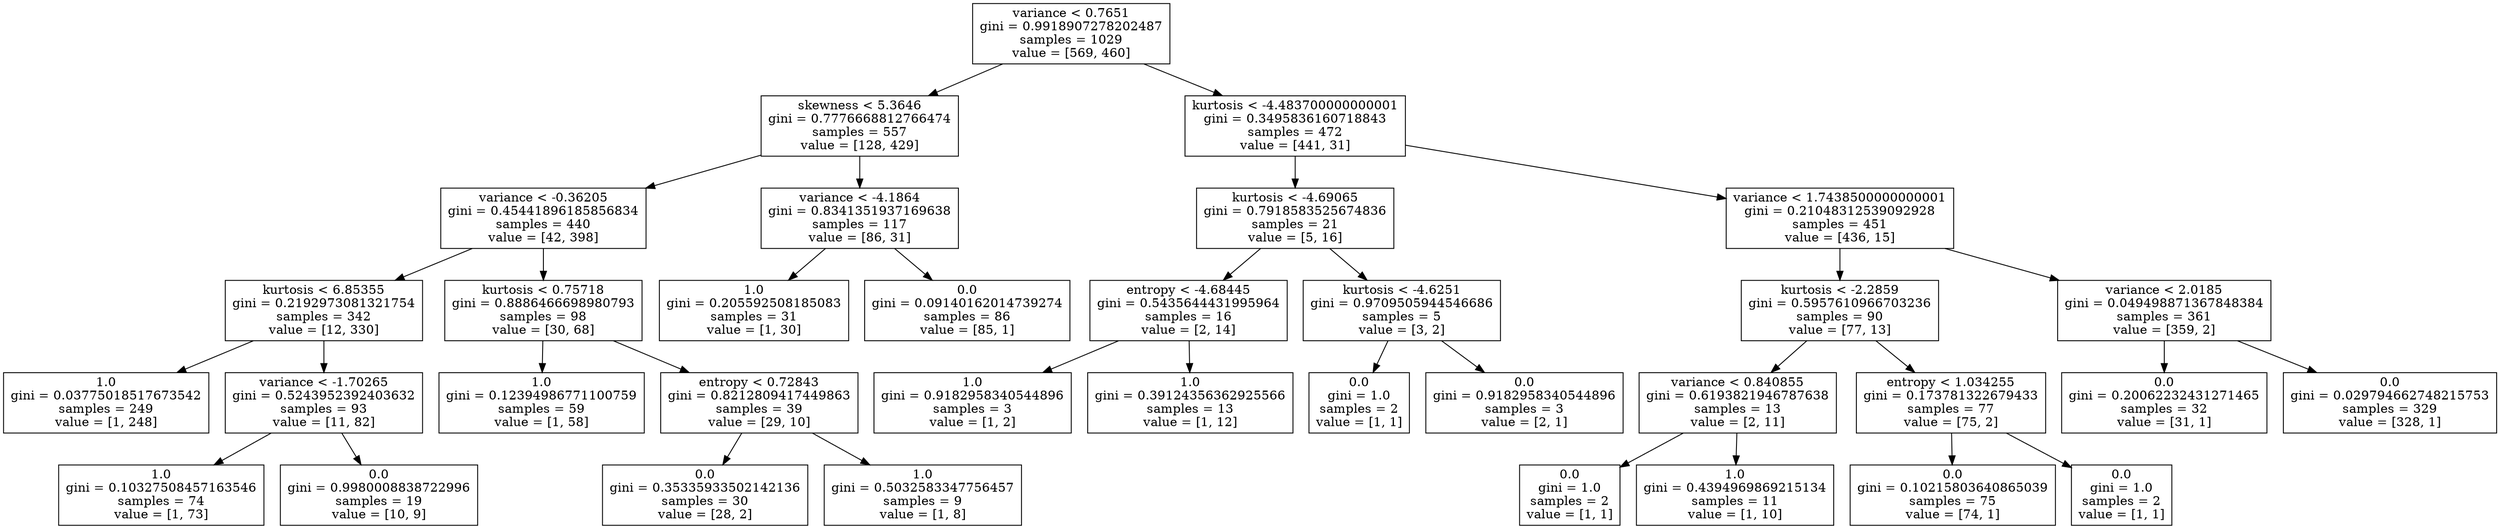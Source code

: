 digraph Tree {
node [shape=box] ;
35 [label="variance < 0.7651\ngini = 0.9918907278202487\nsamples = 1029\nvalue = [569, 460]"] ;
35 -> 36
36 [label="skewness < 5.3646\ngini = 0.7776668812766474\nsamples = 557\nvalue = [128, 429]"] ;
36 -> 37
37 [label="variance < -0.36205\ngini = 0.45441896185856834\nsamples = 440\nvalue = [42, 398]"] ;
37 -> 38
38 [label="kurtosis < 6.85355\ngini = 0.2192973081321754\nsamples = 342\nvalue = [12, 330]"] ;
38 -> 39
39 [label="1.0\ngini = 0.03775018517673542\nsamples = 249\nvalue = [1, 248]"] ;
38 -> 40
40 [label="variance < -1.70265\ngini = 0.5243952392403632\nsamples = 93\nvalue = [11, 82]"] ;
40 -> 41
41 [label="1.0\ngini = 0.10327508457163546\nsamples = 74\nvalue = [1, 73]"] ;
40 -> 42
42 [label="0.0\ngini = 0.9980008838722996\nsamples = 19\nvalue = [10, 9]"] ;
37 -> 43
43 [label="kurtosis < 0.75718\ngini = 0.8886466698980793\nsamples = 98\nvalue = [30, 68]"] ;
43 -> 44
44 [label="1.0\ngini = 0.12394986771100759\nsamples = 59\nvalue = [1, 58]"] ;
43 -> 45
45 [label="entropy < 0.72843\ngini = 0.8212809417449863\nsamples = 39\nvalue = [29, 10]"] ;
45 -> 46
46 [label="0.0\ngini = 0.35335933502142136\nsamples = 30\nvalue = [28, 2]"] ;
45 -> 47
47 [label="1.0\ngini = 0.5032583347756457\nsamples = 9\nvalue = [1, 8]"] ;
36 -> 48
48 [label="variance < -4.1864\ngini = 0.8341351937169638\nsamples = 117\nvalue = [86, 31]"] ;
48 -> 49
49 [label="1.0\ngini = 0.205592508185083\nsamples = 31\nvalue = [1, 30]"] ;
48 -> 50
50 [label="0.0\ngini = 0.09140162014739274\nsamples = 86\nvalue = [85, 1]"] ;
35 -> 51
51 [label="kurtosis < -4.483700000000001\ngini = 0.3495836160718843\nsamples = 472\nvalue = [441, 31]"] ;
51 -> 52
52 [label="kurtosis < -4.69065\ngini = 0.7918583525674836\nsamples = 21\nvalue = [5, 16]"] ;
52 -> 53
53 [label="entropy < -4.68445\ngini = 0.5435644431995964\nsamples = 16\nvalue = [2, 14]"] ;
53 -> 54
54 [label="1.0\ngini = 0.9182958340544896\nsamples = 3\nvalue = [1, 2]"] ;
53 -> 55
55 [label="1.0\ngini = 0.39124356362925566\nsamples = 13\nvalue = [1, 12]"] ;
52 -> 56
56 [label="kurtosis < -4.6251\ngini = 0.9709505944546686\nsamples = 5\nvalue = [3, 2]"] ;
56 -> 57
57 [label="0.0\ngini = 1.0\nsamples = 2\nvalue = [1, 1]"] ;
56 -> 58
58 [label="0.0\ngini = 0.9182958340544896\nsamples = 3\nvalue = [2, 1]"] ;
51 -> 59
59 [label="variance < 1.7438500000000001\ngini = 0.21048312539092928\nsamples = 451\nvalue = [436, 15]"] ;
59 -> 60
60 [label="kurtosis < -2.2859\ngini = 0.5957610966703236\nsamples = 90\nvalue = [77, 13]"] ;
60 -> 61
61 [label="variance < 0.840855\ngini = 0.6193821946787638\nsamples = 13\nvalue = [2, 11]"] ;
61 -> 62
62 [label="0.0\ngini = 1.0\nsamples = 2\nvalue = [1, 1]"] ;
61 -> 63
63 [label="1.0\ngini = 0.4394969869215134\nsamples = 11\nvalue = [1, 10]"] ;
60 -> 64
64 [label="entropy < 1.034255\ngini = 0.173781322679433\nsamples = 77\nvalue = [75, 2]"] ;
64 -> 65
65 [label="0.0\ngini = 0.10215803640865039\nsamples = 75\nvalue = [74, 1]"] ;
64 -> 66
66 [label="0.0\ngini = 1.0\nsamples = 2\nvalue = [1, 1]"] ;
59 -> 67
67 [label="variance < 2.0185\ngini = 0.049498871367848384\nsamples = 361\nvalue = [359, 2]"] ;
67 -> 68
68 [label="0.0\ngini = 0.20062232431271465\nsamples = 32\nvalue = [31, 1]"] ;
67 -> 69
69 [label="0.0\ngini = 0.029794662748215753\nsamples = 329\nvalue = [328, 1]"] ;
}
